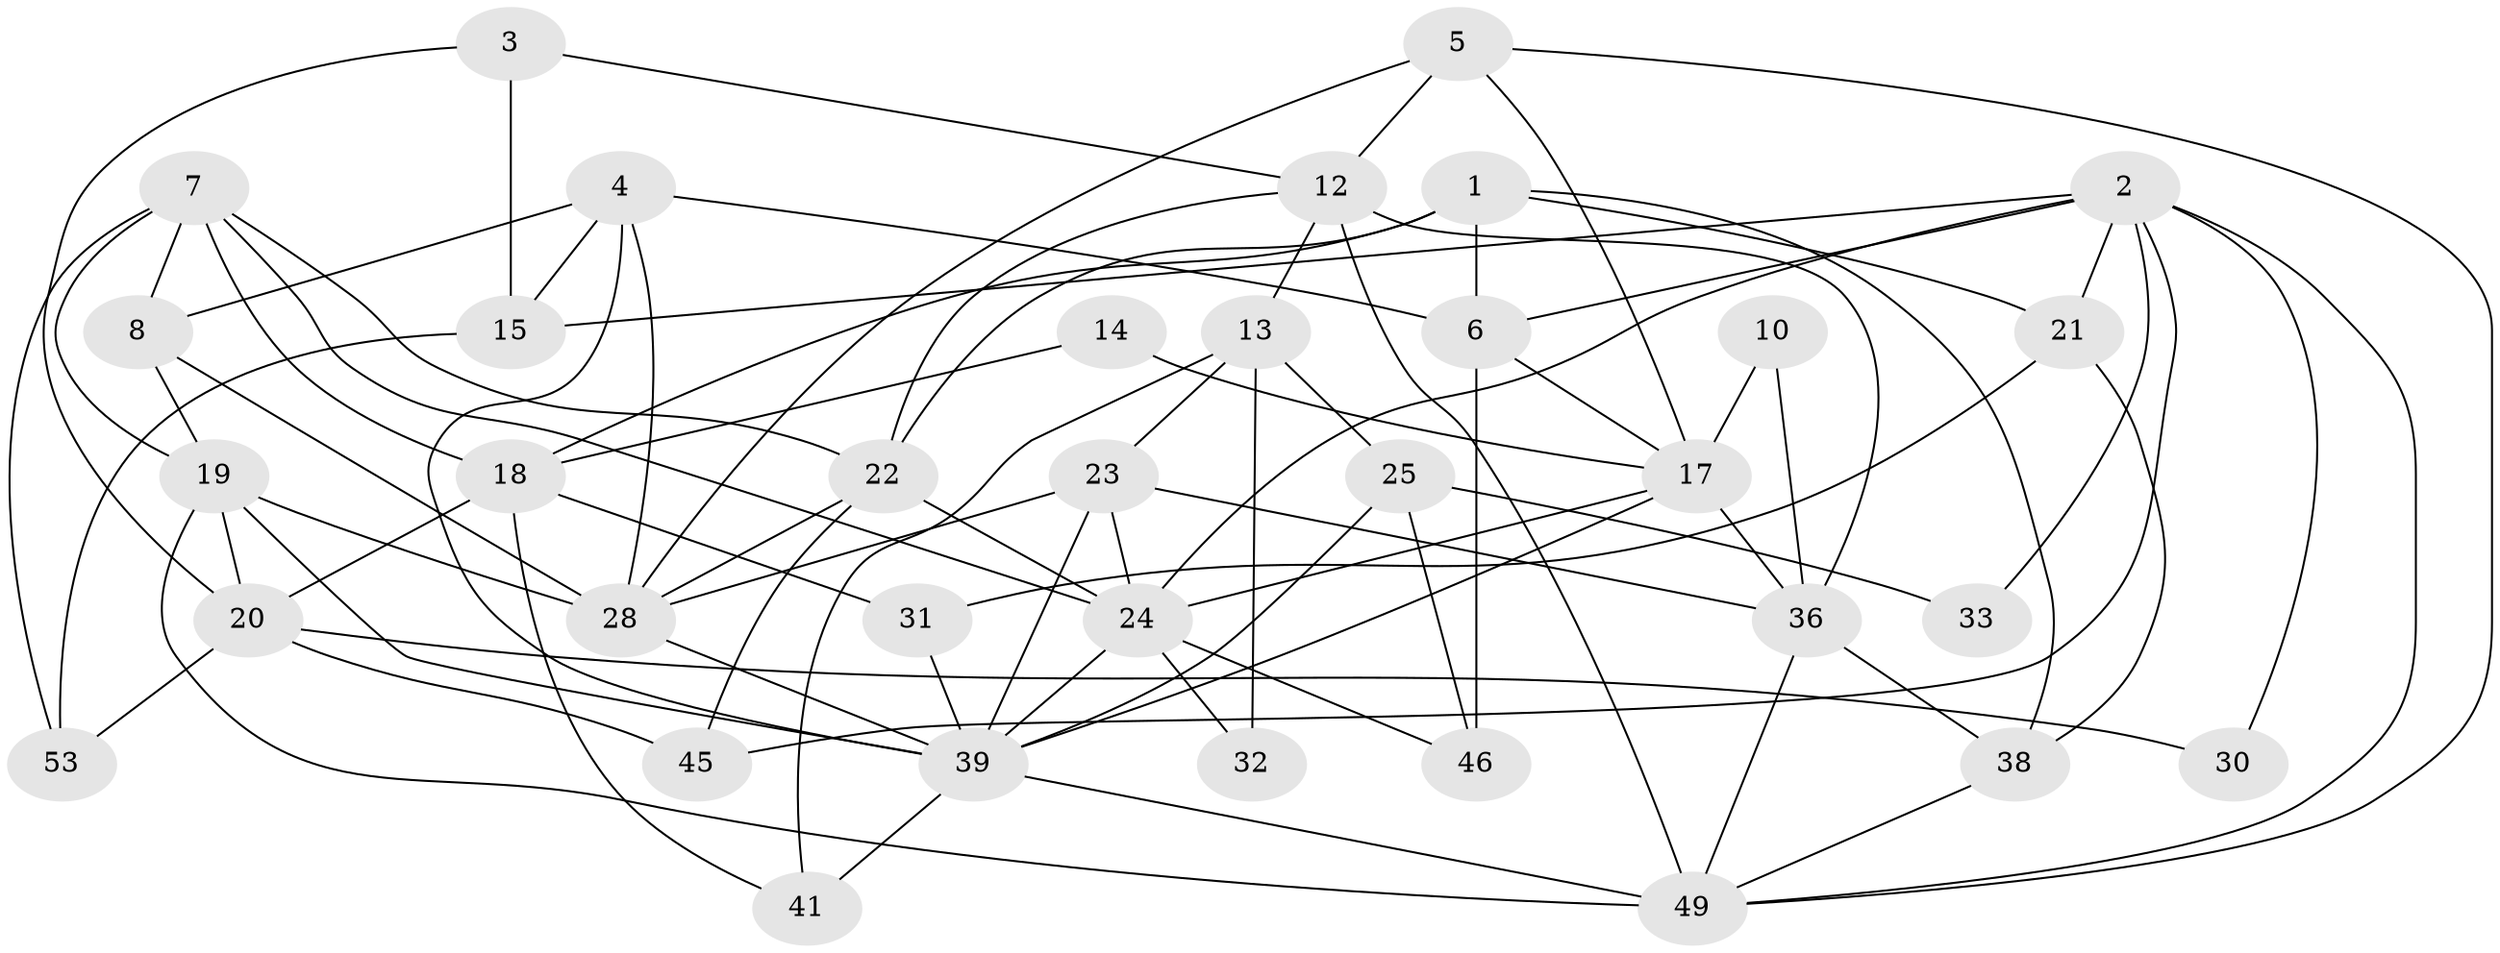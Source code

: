 // Generated by graph-tools (version 1.1) at 2025/24/03/03/25 07:24:01]
// undirected, 35 vertices, 83 edges
graph export_dot {
graph [start="1"]
  node [color=gray90,style=filled];
  1;
  2 [super="+16"];
  3 [super="+11"];
  4 [super="+43"];
  5;
  6 [super="+9"];
  7 [super="+52"];
  8;
  10;
  12 [super="+55"];
  13 [super="+40"];
  14;
  15;
  17 [super="+34"];
  18 [super="+37"];
  19 [super="+27"];
  20 [super="+35"];
  21 [super="+48"];
  22 [super="+26"];
  23 [super="+29"];
  24 [super="+50"];
  25 [super="+56"];
  28 [super="+54"];
  30;
  31;
  32;
  33;
  36 [super="+44"];
  38 [super="+47"];
  39 [super="+42"];
  41;
  45;
  46;
  49 [super="+51"];
  53;
  1 -- 6;
  1 -- 38;
  1 -- 22;
  1 -- 18;
  1 -- 21;
  2 -- 21;
  2 -- 15;
  2 -- 30;
  2 -- 45;
  2 -- 33;
  2 -- 49;
  2 -- 6;
  2 -- 24;
  3 -- 15;
  3 -- 12;
  3 -- 20;
  4 -- 8;
  4 -- 15;
  4 -- 28;
  4 -- 6;
  4 -- 39;
  5 -- 12;
  5 -- 49;
  5 -- 28;
  5 -- 17;
  6 -- 46;
  6 -- 17;
  7 -- 19;
  7 -- 22;
  7 -- 18;
  7 -- 8;
  7 -- 24;
  7 -- 53;
  8 -- 19;
  8 -- 28;
  10 -- 36 [weight=2];
  10 -- 17;
  12 -- 36 [weight=2];
  12 -- 13;
  12 -- 22;
  12 -- 49 [weight=2];
  13 -- 25 [weight=2];
  13 -- 32;
  13 -- 41;
  13 -- 23;
  14 -- 17;
  14 -- 18;
  15 -- 53;
  17 -- 36;
  17 -- 39;
  17 -- 24;
  18 -- 41;
  18 -- 31;
  18 -- 20;
  19 -- 39;
  19 -- 28;
  19 -- 49;
  19 -- 20 [weight=2];
  20 -- 45;
  20 -- 30;
  20 -- 53;
  21 -- 31;
  21 -- 38;
  22 -- 24;
  22 -- 28;
  22 -- 45;
  23 -- 36;
  23 -- 39;
  23 -- 24;
  23 -- 28;
  24 -- 46;
  24 -- 32;
  24 -- 39;
  25 -- 39;
  25 -- 46;
  25 -- 33;
  28 -- 39;
  31 -- 39;
  36 -- 38;
  36 -- 49;
  38 -- 49;
  39 -- 41;
  39 -- 49;
}
